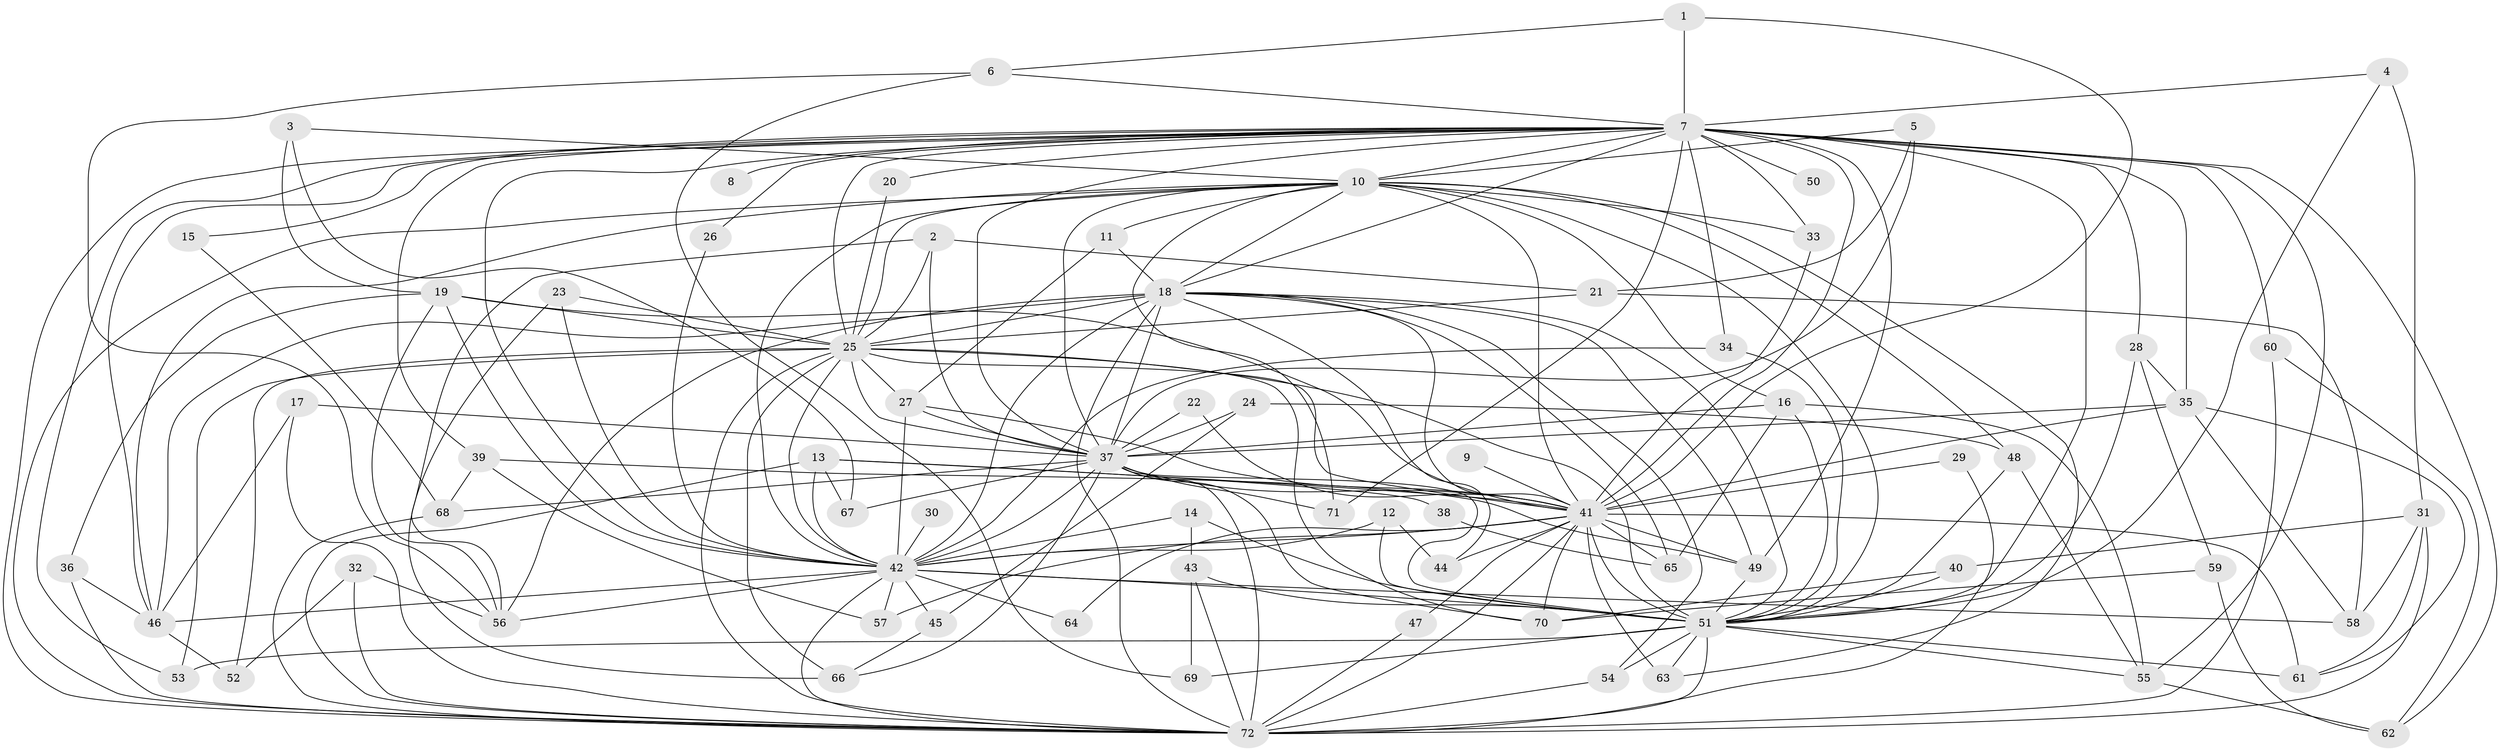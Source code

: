 // original degree distribution, {22: 0.006993006993006993, 21: 0.006993006993006993, 24: 0.006993006993006993, 28: 0.006993006993006993, 20: 0.013986013986013986, 27: 0.006993006993006993, 19: 0.006993006993006993, 37: 0.006993006993006993, 34: 0.006993006993006993, 7: 0.013986013986013986, 4: 0.09090909090909091, 5: 0.055944055944055944, 3: 0.22377622377622378, 6: 0.02097902097902098, 2: 0.5244755244755245}
// Generated by graph-tools (version 1.1) at 2025/01/03/09/25 03:01:22]
// undirected, 72 vertices, 202 edges
graph export_dot {
graph [start="1"]
  node [color=gray90,style=filled];
  1;
  2;
  3;
  4;
  5;
  6;
  7;
  8;
  9;
  10;
  11;
  12;
  13;
  14;
  15;
  16;
  17;
  18;
  19;
  20;
  21;
  22;
  23;
  24;
  25;
  26;
  27;
  28;
  29;
  30;
  31;
  32;
  33;
  34;
  35;
  36;
  37;
  38;
  39;
  40;
  41;
  42;
  43;
  44;
  45;
  46;
  47;
  48;
  49;
  50;
  51;
  52;
  53;
  54;
  55;
  56;
  57;
  58;
  59;
  60;
  61;
  62;
  63;
  64;
  65;
  66;
  67;
  68;
  69;
  70;
  71;
  72;
  1 -- 6 [weight=1.0];
  1 -- 7 [weight=1.0];
  1 -- 41 [weight=1.0];
  2 -- 21 [weight=1.0];
  2 -- 25 [weight=1.0];
  2 -- 37 [weight=1.0];
  2 -- 56 [weight=1.0];
  3 -- 10 [weight=1.0];
  3 -- 19 [weight=1.0];
  3 -- 67 [weight=1.0];
  4 -- 7 [weight=1.0];
  4 -- 31 [weight=1.0];
  4 -- 51 [weight=1.0];
  5 -- 10 [weight=1.0];
  5 -- 21 [weight=1.0];
  5 -- 37 [weight=1.0];
  6 -- 7 [weight=1.0];
  6 -- 56 [weight=1.0];
  6 -- 69 [weight=1.0];
  7 -- 8 [weight=1.0];
  7 -- 10 [weight=1.0];
  7 -- 15 [weight=1.0];
  7 -- 18 [weight=2.0];
  7 -- 20 [weight=1.0];
  7 -- 25 [weight=1.0];
  7 -- 26 [weight=1.0];
  7 -- 28 [weight=1.0];
  7 -- 33 [weight=1.0];
  7 -- 34 [weight=2.0];
  7 -- 35 [weight=1.0];
  7 -- 37 [weight=1.0];
  7 -- 39 [weight=1.0];
  7 -- 41 [weight=1.0];
  7 -- 42 [weight=1.0];
  7 -- 46 [weight=1.0];
  7 -- 49 [weight=1.0];
  7 -- 50 [weight=1.0];
  7 -- 51 [weight=2.0];
  7 -- 53 [weight=1.0];
  7 -- 55 [weight=1.0];
  7 -- 60 [weight=2.0];
  7 -- 62 [weight=1.0];
  7 -- 71 [weight=1.0];
  7 -- 72 [weight=1.0];
  9 -- 41 [weight=1.0];
  10 -- 11 [weight=1.0];
  10 -- 16 [weight=1.0];
  10 -- 18 [weight=1.0];
  10 -- 25 [weight=1.0];
  10 -- 33 [weight=1.0];
  10 -- 37 [weight=2.0];
  10 -- 41 [weight=2.0];
  10 -- 42 [weight=1.0];
  10 -- 46 [weight=1.0];
  10 -- 48 [weight=1.0];
  10 -- 51 [weight=2.0];
  10 -- 63 [weight=1.0];
  10 -- 71 [weight=1.0];
  10 -- 72 [weight=1.0];
  11 -- 18 [weight=1.0];
  11 -- 27 [weight=1.0];
  12 -- 42 [weight=1.0];
  12 -- 44 [weight=1.0];
  12 -- 51 [weight=1.0];
  13 -- 38 [weight=1.0];
  13 -- 41 [weight=1.0];
  13 -- 42 [weight=1.0];
  13 -- 67 [weight=1.0];
  13 -- 72 [weight=1.0];
  14 -- 42 [weight=1.0];
  14 -- 43 [weight=1.0];
  14 -- 51 [weight=1.0];
  15 -- 68 [weight=1.0];
  16 -- 37 [weight=1.0];
  16 -- 51 [weight=1.0];
  16 -- 55 [weight=1.0];
  16 -- 65 [weight=1.0];
  17 -- 37 [weight=1.0];
  17 -- 46 [weight=1.0];
  17 -- 72 [weight=1.0];
  18 -- 25 [weight=1.0];
  18 -- 37 [weight=2.0];
  18 -- 41 [weight=1.0];
  18 -- 42 [weight=2.0];
  18 -- 44 [weight=1.0];
  18 -- 46 [weight=2.0];
  18 -- 49 [weight=1.0];
  18 -- 51 [weight=2.0];
  18 -- 54 [weight=1.0];
  18 -- 56 [weight=1.0];
  18 -- 65 [weight=1.0];
  18 -- 72 [weight=2.0];
  19 -- 25 [weight=1.0];
  19 -- 36 [weight=1.0];
  19 -- 41 [weight=1.0];
  19 -- 42 [weight=1.0];
  19 -- 56 [weight=1.0];
  20 -- 25 [weight=1.0];
  21 -- 25 [weight=1.0];
  21 -- 58 [weight=1.0];
  22 -- 37 [weight=1.0];
  22 -- 41 [weight=1.0];
  23 -- 25 [weight=2.0];
  23 -- 42 [weight=1.0];
  23 -- 66 [weight=1.0];
  24 -- 37 [weight=1.0];
  24 -- 45 [weight=1.0];
  24 -- 48 [weight=1.0];
  25 -- 27 [weight=1.0];
  25 -- 37 [weight=1.0];
  25 -- 41 [weight=1.0];
  25 -- 42 [weight=2.0];
  25 -- 51 [weight=3.0];
  25 -- 52 [weight=1.0];
  25 -- 53 [weight=1.0];
  25 -- 66 [weight=1.0];
  25 -- 70 [weight=1.0];
  25 -- 72 [weight=1.0];
  26 -- 42 [weight=1.0];
  27 -- 37 [weight=1.0];
  27 -- 41 [weight=1.0];
  27 -- 42 [weight=1.0];
  28 -- 35 [weight=1.0];
  28 -- 51 [weight=1.0];
  28 -- 59 [weight=1.0];
  29 -- 41 [weight=1.0];
  29 -- 72 [weight=1.0];
  30 -- 42 [weight=1.0];
  31 -- 40 [weight=1.0];
  31 -- 58 [weight=1.0];
  31 -- 61 [weight=1.0];
  31 -- 72 [weight=2.0];
  32 -- 52 [weight=1.0];
  32 -- 56 [weight=1.0];
  32 -- 72 [weight=1.0];
  33 -- 41 [weight=1.0];
  34 -- 42 [weight=1.0];
  34 -- 51 [weight=1.0];
  35 -- 37 [weight=1.0];
  35 -- 41 [weight=2.0];
  35 -- 58 [weight=1.0];
  35 -- 61 [weight=1.0];
  36 -- 46 [weight=1.0];
  36 -- 72 [weight=1.0];
  37 -- 41 [weight=4.0];
  37 -- 42 [weight=1.0];
  37 -- 51 [weight=2.0];
  37 -- 66 [weight=1.0];
  37 -- 67 [weight=1.0];
  37 -- 68 [weight=1.0];
  37 -- 70 [weight=1.0];
  37 -- 71 [weight=1.0];
  37 -- 72 [weight=1.0];
  38 -- 65 [weight=1.0];
  39 -- 49 [weight=1.0];
  39 -- 57 [weight=1.0];
  39 -- 68 [weight=1.0];
  40 -- 51 [weight=1.0];
  40 -- 70 [weight=1.0];
  41 -- 42 [weight=1.0];
  41 -- 44 [weight=1.0];
  41 -- 47 [weight=1.0];
  41 -- 49 [weight=1.0];
  41 -- 51 [weight=2.0];
  41 -- 57 [weight=1.0];
  41 -- 61 [weight=2.0];
  41 -- 63 [weight=1.0];
  41 -- 64 [weight=1.0];
  41 -- 65 [weight=3.0];
  41 -- 70 [weight=1.0];
  41 -- 72 [weight=1.0];
  42 -- 45 [weight=1.0];
  42 -- 46 [weight=1.0];
  42 -- 51 [weight=2.0];
  42 -- 56 [weight=1.0];
  42 -- 57 [weight=1.0];
  42 -- 58 [weight=1.0];
  42 -- 64 [weight=1.0];
  42 -- 72 [weight=1.0];
  43 -- 51 [weight=1.0];
  43 -- 69 [weight=1.0];
  43 -- 72 [weight=1.0];
  45 -- 66 [weight=1.0];
  46 -- 52 [weight=1.0];
  47 -- 72 [weight=1.0];
  48 -- 51 [weight=1.0];
  48 -- 55 [weight=1.0];
  49 -- 51 [weight=1.0];
  51 -- 53 [weight=1.0];
  51 -- 54 [weight=1.0];
  51 -- 55 [weight=1.0];
  51 -- 61 [weight=1.0];
  51 -- 63 [weight=1.0];
  51 -- 69 [weight=1.0];
  51 -- 72 [weight=4.0];
  54 -- 72 [weight=1.0];
  55 -- 62 [weight=1.0];
  59 -- 62 [weight=1.0];
  59 -- 70 [weight=1.0];
  60 -- 62 [weight=1.0];
  60 -- 72 [weight=1.0];
  68 -- 72 [weight=1.0];
}
